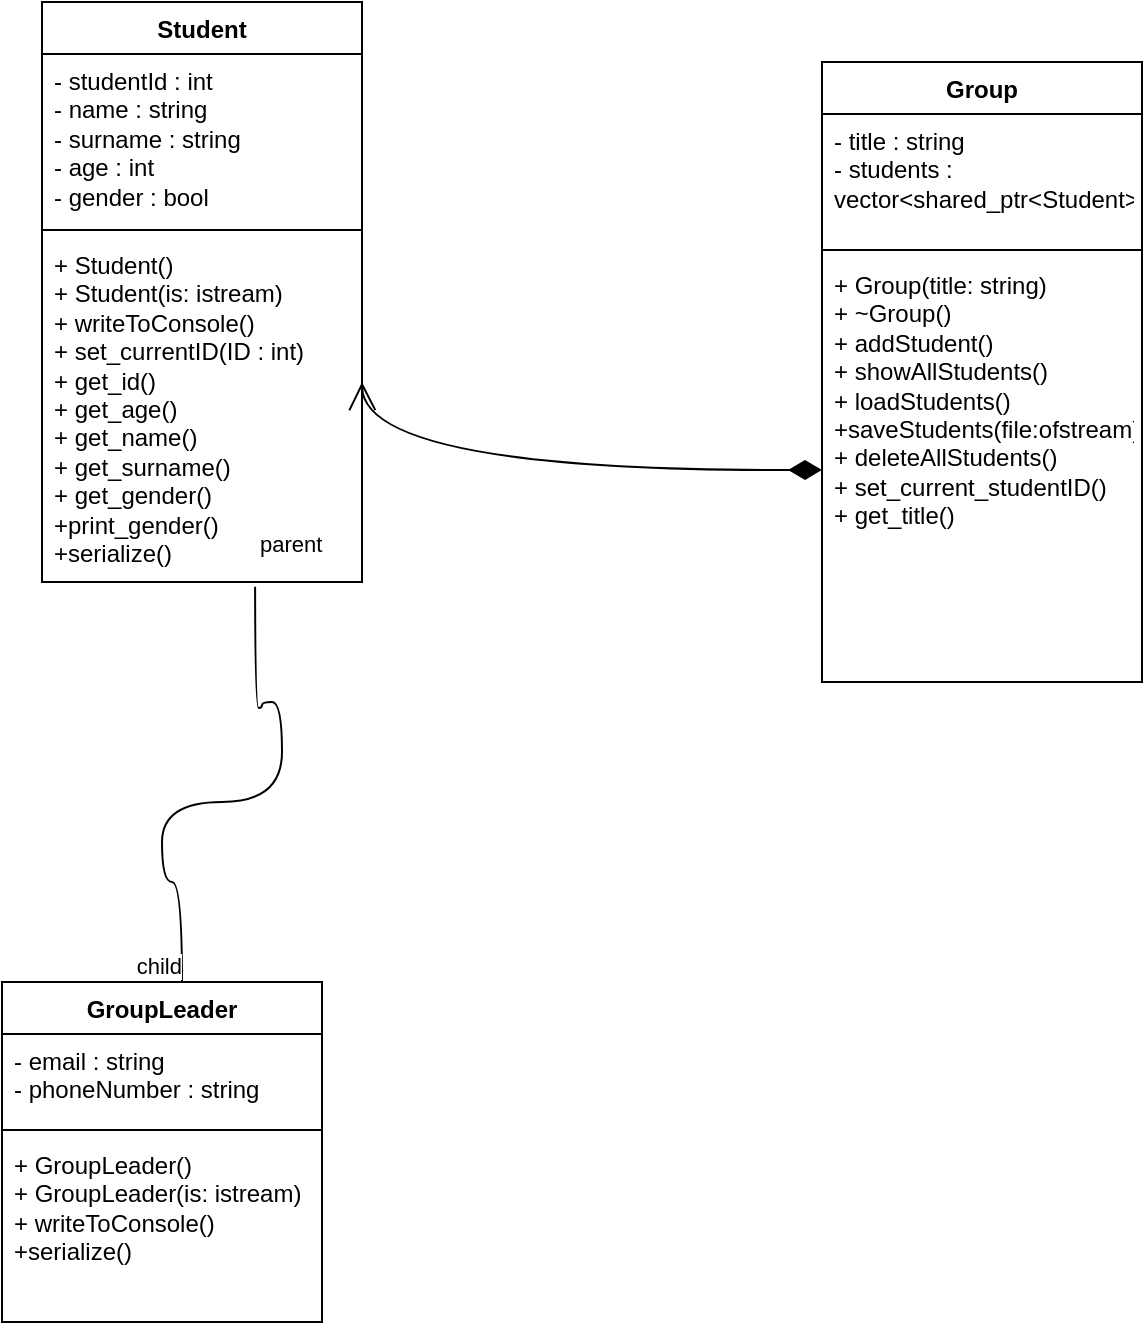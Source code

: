 <mxfile version="28.2.5">
  <diagram name="Страница — 1" id="AWImiVKS8cElqT_JNKbd">
    <mxGraphModel dx="788" dy="442" grid="1" gridSize="10" guides="1" tooltips="1" connect="1" arrows="1" fold="1" page="1" pageScale="1" pageWidth="827" pageHeight="1169" math="0" shadow="0">
      <root>
        <mxCell id="0" />
        <mxCell id="1" parent="0" />
        <mxCell id="VTjfexAmIyrsBulpZj1l-5" value="Student" style="swimlane;fontStyle=1;align=center;verticalAlign=top;childLayout=stackLayout;horizontal=1;startSize=26;horizontalStack=0;resizeParent=1;resizeParentMax=0;resizeLast=0;collapsible=1;marginBottom=0;whiteSpace=wrap;html=1;" parent="1" vertex="1">
          <mxGeometry x="40" y="80" width="160" height="290" as="geometry" />
        </mxCell>
        <mxCell id="VTjfexAmIyrsBulpZj1l-6" value="- studentId : int&lt;div&gt;- name : string&lt;/div&gt;&lt;div&gt;- surname : string&lt;/div&gt;&lt;div&gt;- age : int&lt;/div&gt;&lt;div&gt;- gender : bool&lt;/div&gt;" style="text;strokeColor=none;fillColor=none;align=left;verticalAlign=top;spacingLeft=4;spacingRight=4;overflow=hidden;rotatable=0;points=[[0,0.5],[1,0.5]];portConstraint=eastwest;whiteSpace=wrap;html=1;" parent="VTjfexAmIyrsBulpZj1l-5" vertex="1">
          <mxGeometry y="26" width="160" height="84" as="geometry" />
        </mxCell>
        <mxCell id="VTjfexAmIyrsBulpZj1l-7" value="" style="line;strokeWidth=1;fillColor=none;align=left;verticalAlign=middle;spacingTop=-1;spacingLeft=3;spacingRight=3;rotatable=0;labelPosition=right;points=[];portConstraint=eastwest;strokeColor=inherit;" parent="VTjfexAmIyrsBulpZj1l-5" vertex="1">
          <mxGeometry y="110" width="160" height="8" as="geometry" />
        </mxCell>
        <mxCell id="VTjfexAmIyrsBulpZj1l-8" value="+ Student()&lt;div&gt;+ Student(is: istream)&lt;/div&gt;&lt;div&gt;+ writeToConsole()&lt;/div&gt;&lt;div&gt;+ set_currentID(ID : int)&lt;/div&gt;&lt;div&gt;+ get_id()&lt;/div&gt;&lt;div&gt;+ get_age()&lt;br&gt;&lt;/div&gt;&lt;div&gt;+ get_name()&lt;br&gt;&lt;/div&gt;&lt;div&gt;+ get_surname()&lt;br&gt;&lt;/div&gt;&lt;div&gt;+ get_gender()&lt;/div&gt;&lt;div&gt;+print_gender()&lt;/div&gt;&lt;div&gt;+serialize()&lt;/div&gt;" style="text;strokeColor=none;fillColor=none;align=left;verticalAlign=top;spacingLeft=4;spacingRight=4;overflow=hidden;rotatable=0;points=[[0,0.5],[1,0.5]];portConstraint=eastwest;whiteSpace=wrap;html=1;" parent="VTjfexAmIyrsBulpZj1l-5" vertex="1">
          <mxGeometry y="118" width="160" height="172" as="geometry" />
        </mxCell>
        <mxCell id="VTjfexAmIyrsBulpZj1l-26" value="" style="endArrow=none;html=1;edgeStyle=orthogonalEdgeStyle;rounded=0;fontSize=12;startSize=8;endSize=8;curved=1;entryX=0.5;entryY=0;entryDx=0;entryDy=0;exitX=0.666;exitY=1.014;exitDx=0;exitDy=0;exitPerimeter=0;" parent="VTjfexAmIyrsBulpZj1l-5" source="VTjfexAmIyrsBulpZj1l-8" edge="1">
          <mxGeometry relative="1" as="geometry">
            <mxPoint x="110" y="300" as="sourcePoint" />
            <mxPoint x="70.0" y="490.0" as="targetPoint" />
            <Array as="points">
              <mxPoint x="110" y="353" />
              <mxPoint x="110" y="350" />
              <mxPoint x="120" y="350" />
              <mxPoint x="120" y="400" />
              <mxPoint x="60" y="400" />
              <mxPoint x="60" y="440" />
              <mxPoint x="70" y="440" />
            </Array>
          </mxGeometry>
        </mxCell>
        <mxCell id="VTjfexAmIyrsBulpZj1l-27" value="parent" style="edgeLabel;resizable=0;html=1;align=left;verticalAlign=bottom;" parent="VTjfexAmIyrsBulpZj1l-26" connectable="0" vertex="1">
          <mxGeometry x="-1" relative="1" as="geometry">
            <mxPoint y="-13" as="offset" />
          </mxGeometry>
        </mxCell>
        <mxCell id="VTjfexAmIyrsBulpZj1l-28" value="child" style="edgeLabel;resizable=0;html=1;align=right;verticalAlign=bottom;" parent="VTjfexAmIyrsBulpZj1l-26" connectable="0" vertex="1">
          <mxGeometry x="1" relative="1" as="geometry" />
        </mxCell>
        <mxCell id="VTjfexAmIyrsBulpZj1l-13" value="GroupLeader" style="swimlane;fontStyle=1;align=center;verticalAlign=top;childLayout=stackLayout;horizontal=1;startSize=26;horizontalStack=0;resizeParent=1;resizeParentMax=0;resizeLast=0;collapsible=1;marginBottom=0;whiteSpace=wrap;html=1;" parent="1" vertex="1">
          <mxGeometry x="20" y="570" width="160" height="170" as="geometry" />
        </mxCell>
        <mxCell id="VTjfexAmIyrsBulpZj1l-14" value="- email : string&lt;div&gt;- phoneNumber : string&lt;/div&gt;" style="text;strokeColor=none;fillColor=none;align=left;verticalAlign=top;spacingLeft=4;spacingRight=4;overflow=hidden;rotatable=0;points=[[0,0.5],[1,0.5]];portConstraint=eastwest;whiteSpace=wrap;html=1;" parent="VTjfexAmIyrsBulpZj1l-13" vertex="1">
          <mxGeometry y="26" width="160" height="44" as="geometry" />
        </mxCell>
        <mxCell id="VTjfexAmIyrsBulpZj1l-15" value="" style="line;strokeWidth=1;fillColor=none;align=left;verticalAlign=middle;spacingTop=-1;spacingLeft=3;spacingRight=3;rotatable=0;labelPosition=right;points=[];portConstraint=eastwest;strokeColor=inherit;" parent="VTjfexAmIyrsBulpZj1l-13" vertex="1">
          <mxGeometry y="70" width="160" height="8" as="geometry" />
        </mxCell>
        <mxCell id="VTjfexAmIyrsBulpZj1l-16" value="+ GroupLeader()&lt;div&gt;+ GroupLeader(is: istream)&lt;div&gt;+ writeToConsole()&lt;/div&gt;&lt;div&gt;&lt;span style=&quot;background-color: transparent; color: light-dark(rgb(0, 0, 0), rgb(255, 255, 255));&quot;&gt;+serialize()&lt;/span&gt;&lt;/div&gt;&lt;/div&gt;" style="text;strokeColor=none;fillColor=none;align=left;verticalAlign=top;spacingLeft=4;spacingRight=4;overflow=hidden;rotatable=0;points=[[0,0.5],[1,0.5]];portConstraint=eastwest;whiteSpace=wrap;html=1;" parent="VTjfexAmIyrsBulpZj1l-13" vertex="1">
          <mxGeometry y="78" width="160" height="92" as="geometry" />
        </mxCell>
        <mxCell id="VTjfexAmIyrsBulpZj1l-18" value="Group" style="swimlane;fontStyle=1;align=center;verticalAlign=top;childLayout=stackLayout;horizontal=1;startSize=26;horizontalStack=0;resizeParent=1;resizeParentMax=0;resizeLast=0;collapsible=1;marginBottom=0;whiteSpace=wrap;html=1;" parent="1" vertex="1">
          <mxGeometry x="430" y="110" width="160" height="310" as="geometry" />
        </mxCell>
        <mxCell id="VTjfexAmIyrsBulpZj1l-19" value="- title : string&lt;div&gt;- students : vector&amp;lt;shared_ptr&amp;lt;Student&amp;gt;&amp;gt;&lt;/div&gt;" style="text;strokeColor=none;fillColor=none;align=left;verticalAlign=top;spacingLeft=4;spacingRight=4;overflow=hidden;rotatable=0;points=[[0,0.5],[1,0.5]];portConstraint=eastwest;whiteSpace=wrap;html=1;" parent="VTjfexAmIyrsBulpZj1l-18" vertex="1">
          <mxGeometry y="26" width="160" height="64" as="geometry" />
        </mxCell>
        <mxCell id="VTjfexAmIyrsBulpZj1l-20" value="" style="line;strokeWidth=1;fillColor=none;align=left;verticalAlign=middle;spacingTop=-1;spacingLeft=3;spacingRight=3;rotatable=0;labelPosition=right;points=[];portConstraint=eastwest;strokeColor=inherit;" parent="VTjfexAmIyrsBulpZj1l-18" vertex="1">
          <mxGeometry y="90" width="160" height="8" as="geometry" />
        </mxCell>
        <mxCell id="VTjfexAmIyrsBulpZj1l-21" value="+ Group(title: string)&lt;div&gt;+ ~Group()&lt;br&gt;&lt;div&gt;+ addStudent()&lt;/div&gt;&lt;div&gt;+ showAllStudents()&lt;/div&gt;&lt;div&gt;+ loadStudents()&lt;/div&gt;&lt;div&gt;+saveStudents(file:ofstream)&lt;/div&gt;&lt;div&gt;+ deleteAllStudents()&lt;/div&gt;&lt;div&gt;+ set_current_studentID()&lt;/div&gt;&lt;div&gt;+ get_title()&lt;/div&gt;&lt;/div&gt;" style="text;strokeColor=none;fillColor=none;align=left;verticalAlign=top;spacingLeft=4;spacingRight=4;overflow=hidden;rotatable=0;points=[[0,0.5],[1,0.5]];portConstraint=eastwest;whiteSpace=wrap;html=1;" parent="VTjfexAmIyrsBulpZj1l-18" vertex="1">
          <mxGeometry y="98" width="160" height="212" as="geometry" />
        </mxCell>
        <mxCell id="VTjfexAmIyrsBulpZj1l-29" value="" style="endArrow=open;html=1;endSize=12;startArrow=diamondThin;startSize=14;startFill=1;edgeStyle=orthogonalEdgeStyle;align=left;verticalAlign=bottom;rounded=0;fontSize=12;curved=1;" parent="1" edge="1">
          <mxGeometry x="-1" y="3" relative="1" as="geometry">
            <mxPoint x="430" y="314" as="sourcePoint" />
            <mxPoint x="200" y="270" as="targetPoint" />
            <mxPoint as="offset" />
          </mxGeometry>
        </mxCell>
      </root>
    </mxGraphModel>
  </diagram>
</mxfile>
